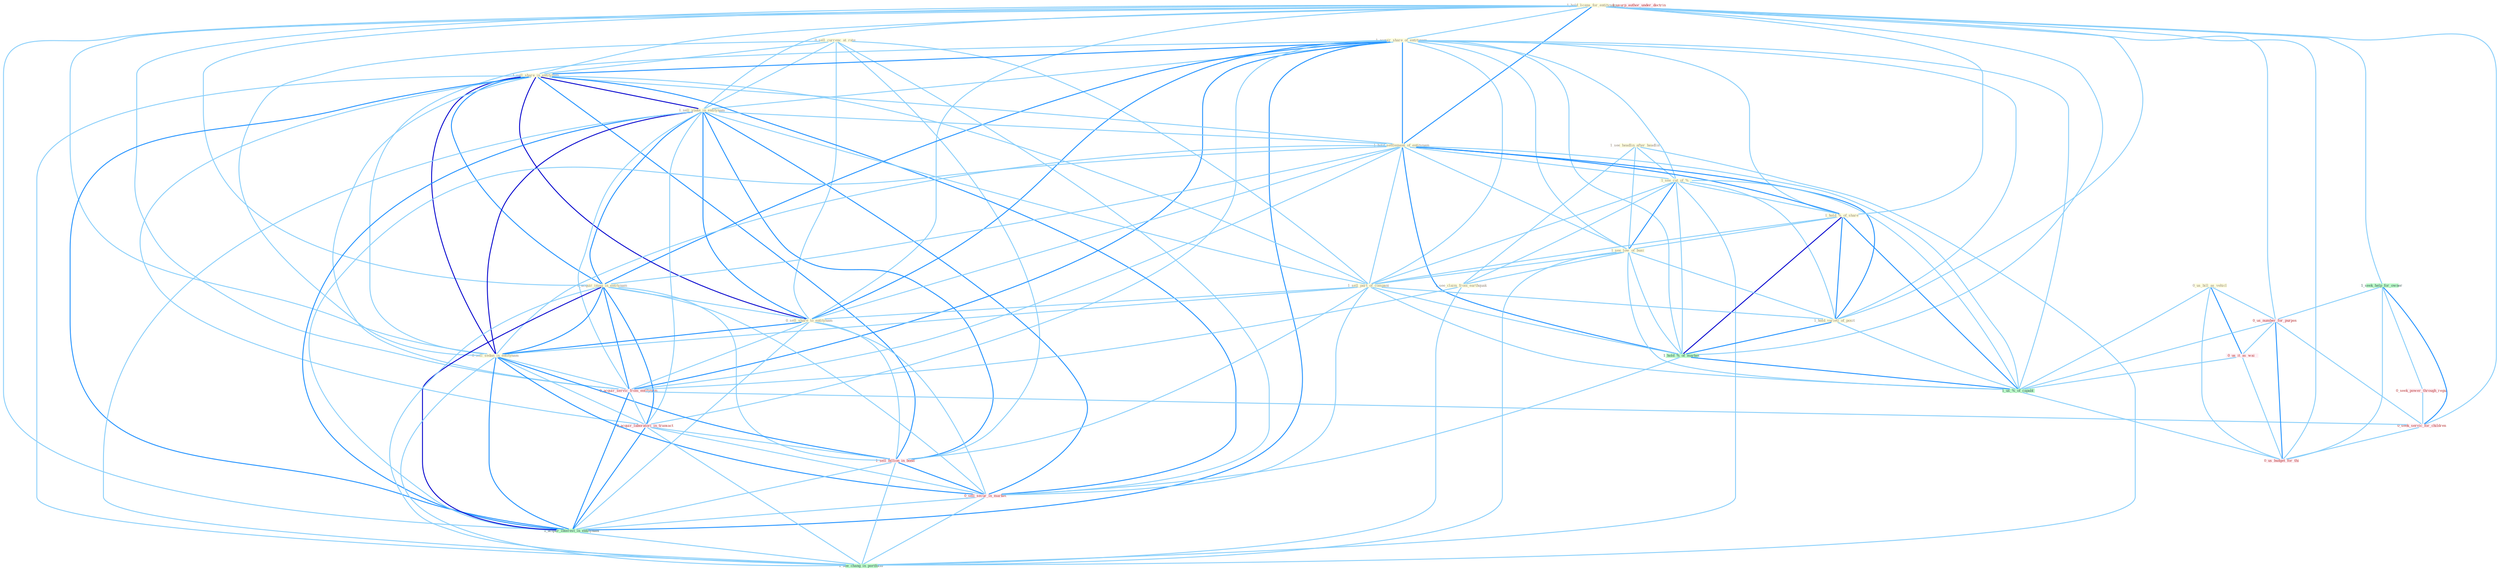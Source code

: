 Graph G{ 
    node
    [shape=polygon,style=filled,width=.5,height=.06,color="#BDFCC9",fixedsize=true,fontsize=4,
    fontcolor="#2f4f4f"];
    {node
    [color="#ffffe0", fontcolor="#8b7d6b"] "1_hold_licens_for_entitynam " "0_sell_currenc_at_rate " "1_acquir_share_of_entitynam " "1_sell_share_in_entitynam " "1_sell_stake_in_entitynam " "1_see_headlin_after_headlin " "1_hold_settlement_of_entitynam " "1_see_cut_of_% " "1_hold_%_of_share " "0_acquir_imag_in_entitynam " "1_see_low_of_busi " "1_sell_part_of_compani " "0_us_bill_as_vehicl " "1_see_claim_from_earthquak " "0_sell_share_to_entitynam " "0_sell_sedan_in_entitynam " "1_hold_varieti_of_posit "}
{node [color="#fff0f5", fontcolor="#b22222"] "0_acquir_servic_from_entitynam " "0_seek_power_through_regul " "0_us_number_for_purpos " "0_acquir_laboratori_in_transact " "1_sell_billion_in_bond " "0_us_it_as_wai " "1_usurp_author_under_doctrin " "0_sell_secur_in_market " "0_seek_servic_for_children " "0_us_budget_for_thi "}
edge [color="#B0E2FF"];

	"1_hold_licens_for_entitynam " -- "1_acquir_share_of_entitynam " [w="1", color="#87cefa" ];
	"1_hold_licens_for_entitynam " -- "1_sell_share_in_entitynam " [w="1", color="#87cefa" ];
	"1_hold_licens_for_entitynam " -- "1_sell_stake_in_entitynam " [w="1", color="#87cefa" ];
	"1_hold_licens_for_entitynam " -- "1_hold_settlement_of_entitynam " [w="2", color="#1e90ff" , len=0.8];
	"1_hold_licens_for_entitynam " -- "1_hold_%_of_share " [w="1", color="#87cefa" ];
	"1_hold_licens_for_entitynam " -- "0_acquir_imag_in_entitynam " [w="1", color="#87cefa" ];
	"1_hold_licens_for_entitynam " -- "0_sell_share_to_entitynam " [w="1", color="#87cefa" ];
	"1_hold_licens_for_entitynam " -- "0_sell_sedan_in_entitynam " [w="1", color="#87cefa" ];
	"1_hold_licens_for_entitynam " -- "1_hold_varieti_of_posit " [w="1", color="#87cefa" ];
	"1_hold_licens_for_entitynam " -- "1_seek_help_for_owner " [w="1", color="#87cefa" ];
	"1_hold_licens_for_entitynam " -- "0_acquir_servic_from_entitynam " [w="1", color="#87cefa" ];
	"1_hold_licens_for_entitynam " -- "1_hold_%_of_market " [w="1", color="#87cefa" ];
	"1_hold_licens_for_entitynam " -- "0_us_number_for_purpos " [w="1", color="#87cefa" ];
	"1_hold_licens_for_entitynam " -- "1_acquir_interest_in_entitynam " [w="1", color="#87cefa" ];
	"1_hold_licens_for_entitynam " -- "0_seek_servic_for_children " [w="1", color="#87cefa" ];
	"1_hold_licens_for_entitynam " -- "0_us_budget_for_thi " [w="1", color="#87cefa" ];
	"0_sell_currenc_at_rate " -- "1_sell_share_in_entitynam " [w="1", color="#87cefa" ];
	"0_sell_currenc_at_rate " -- "1_sell_stake_in_entitynam " [w="1", color="#87cefa" ];
	"0_sell_currenc_at_rate " -- "1_sell_part_of_compani " [w="1", color="#87cefa" ];
	"0_sell_currenc_at_rate " -- "0_sell_share_to_entitynam " [w="1", color="#87cefa" ];
	"0_sell_currenc_at_rate " -- "0_sell_sedan_in_entitynam " [w="1", color="#87cefa" ];
	"0_sell_currenc_at_rate " -- "1_sell_billion_in_bond " [w="1", color="#87cefa" ];
	"0_sell_currenc_at_rate " -- "0_sell_secur_in_market " [w="1", color="#87cefa" ];
	"1_acquir_share_of_entitynam " -- "1_sell_share_in_entitynam " [w="2", color="#1e90ff" , len=0.8];
	"1_acquir_share_of_entitynam " -- "1_sell_stake_in_entitynam " [w="1", color="#87cefa" ];
	"1_acquir_share_of_entitynam " -- "1_hold_settlement_of_entitynam " [w="2", color="#1e90ff" , len=0.8];
	"1_acquir_share_of_entitynam " -- "1_see_cut_of_% " [w="1", color="#87cefa" ];
	"1_acquir_share_of_entitynam " -- "1_hold_%_of_share " [w="1", color="#87cefa" ];
	"1_acquir_share_of_entitynam " -- "0_acquir_imag_in_entitynam " [w="2", color="#1e90ff" , len=0.8];
	"1_acquir_share_of_entitynam " -- "1_see_low_of_busi " [w="1", color="#87cefa" ];
	"1_acquir_share_of_entitynam " -- "1_sell_part_of_compani " [w="1", color="#87cefa" ];
	"1_acquir_share_of_entitynam " -- "0_sell_share_to_entitynam " [w="2", color="#1e90ff" , len=0.8];
	"1_acquir_share_of_entitynam " -- "0_sell_sedan_in_entitynam " [w="1", color="#87cefa" ];
	"1_acquir_share_of_entitynam " -- "1_hold_varieti_of_posit " [w="1", color="#87cefa" ];
	"1_acquir_share_of_entitynam " -- "0_acquir_servic_from_entitynam " [w="2", color="#1e90ff" , len=0.8];
	"1_acquir_share_of_entitynam " -- "1_hold_%_of_market " [w="1", color="#87cefa" ];
	"1_acquir_share_of_entitynam " -- "0_acquir_laboratori_in_transact " [w="1", color="#87cefa" ];
	"1_acquir_share_of_entitynam " -- "1_us_%_of_capabl " [w="1", color="#87cefa" ];
	"1_acquir_share_of_entitynam " -- "1_acquir_interest_in_entitynam " [w="2", color="#1e90ff" , len=0.8];
	"1_sell_share_in_entitynam " -- "1_sell_stake_in_entitynam " [w="3", color="#0000cd" , len=0.6];
	"1_sell_share_in_entitynam " -- "1_hold_settlement_of_entitynam " [w="1", color="#87cefa" ];
	"1_sell_share_in_entitynam " -- "0_acquir_imag_in_entitynam " [w="2", color="#1e90ff" , len=0.8];
	"1_sell_share_in_entitynam " -- "1_sell_part_of_compani " [w="1", color="#87cefa" ];
	"1_sell_share_in_entitynam " -- "0_sell_share_to_entitynam " [w="3", color="#0000cd" , len=0.6];
	"1_sell_share_in_entitynam " -- "0_sell_sedan_in_entitynam " [w="3", color="#0000cd" , len=0.6];
	"1_sell_share_in_entitynam " -- "0_acquir_servic_from_entitynam " [w="1", color="#87cefa" ];
	"1_sell_share_in_entitynam " -- "0_acquir_laboratori_in_transact " [w="1", color="#87cefa" ];
	"1_sell_share_in_entitynam " -- "1_sell_billion_in_bond " [w="2", color="#1e90ff" , len=0.8];
	"1_sell_share_in_entitynam " -- "0_sell_secur_in_market " [w="2", color="#1e90ff" , len=0.8];
	"1_sell_share_in_entitynam " -- "1_acquir_interest_in_entitynam " [w="2", color="#1e90ff" , len=0.8];
	"1_sell_share_in_entitynam " -- "1_see_chang_in_portfolio " [w="1", color="#87cefa" ];
	"1_sell_stake_in_entitynam " -- "1_hold_settlement_of_entitynam " [w="1", color="#87cefa" ];
	"1_sell_stake_in_entitynam " -- "0_acquir_imag_in_entitynam " [w="2", color="#1e90ff" , len=0.8];
	"1_sell_stake_in_entitynam " -- "1_sell_part_of_compani " [w="1", color="#87cefa" ];
	"1_sell_stake_in_entitynam " -- "0_sell_share_to_entitynam " [w="2", color="#1e90ff" , len=0.8];
	"1_sell_stake_in_entitynam " -- "0_sell_sedan_in_entitynam " [w="3", color="#0000cd" , len=0.6];
	"1_sell_stake_in_entitynam " -- "0_acquir_servic_from_entitynam " [w="1", color="#87cefa" ];
	"1_sell_stake_in_entitynam " -- "0_acquir_laboratori_in_transact " [w="1", color="#87cefa" ];
	"1_sell_stake_in_entitynam " -- "1_sell_billion_in_bond " [w="2", color="#1e90ff" , len=0.8];
	"1_sell_stake_in_entitynam " -- "0_sell_secur_in_market " [w="2", color="#1e90ff" , len=0.8];
	"1_sell_stake_in_entitynam " -- "1_acquir_interest_in_entitynam " [w="2", color="#1e90ff" , len=0.8];
	"1_sell_stake_in_entitynam " -- "1_see_chang_in_portfolio " [w="1", color="#87cefa" ];
	"1_see_headlin_after_headlin " -- "1_see_cut_of_% " [w="1", color="#87cefa" ];
	"1_see_headlin_after_headlin " -- "1_see_low_of_busi " [w="1", color="#87cefa" ];
	"1_see_headlin_after_headlin " -- "1_see_claim_from_earthquak " [w="1", color="#87cefa" ];
	"1_see_headlin_after_headlin " -- "1_see_chang_in_portfolio " [w="1", color="#87cefa" ];
	"1_hold_settlement_of_entitynam " -- "1_see_cut_of_% " [w="1", color="#87cefa" ];
	"1_hold_settlement_of_entitynam " -- "1_hold_%_of_share " [w="2", color="#1e90ff" , len=0.8];
	"1_hold_settlement_of_entitynam " -- "0_acquir_imag_in_entitynam " [w="1", color="#87cefa" ];
	"1_hold_settlement_of_entitynam " -- "1_see_low_of_busi " [w="1", color="#87cefa" ];
	"1_hold_settlement_of_entitynam " -- "1_sell_part_of_compani " [w="1", color="#87cefa" ];
	"1_hold_settlement_of_entitynam " -- "0_sell_share_to_entitynam " [w="1", color="#87cefa" ];
	"1_hold_settlement_of_entitynam " -- "0_sell_sedan_in_entitynam " [w="1", color="#87cefa" ];
	"1_hold_settlement_of_entitynam " -- "1_hold_varieti_of_posit " [w="2", color="#1e90ff" , len=0.8];
	"1_hold_settlement_of_entitynam " -- "0_acquir_servic_from_entitynam " [w="1", color="#87cefa" ];
	"1_hold_settlement_of_entitynam " -- "1_hold_%_of_market " [w="2", color="#1e90ff" , len=0.8];
	"1_hold_settlement_of_entitynam " -- "1_us_%_of_capabl " [w="1", color="#87cefa" ];
	"1_hold_settlement_of_entitynam " -- "1_acquir_interest_in_entitynam " [w="1", color="#87cefa" ];
	"1_see_cut_of_% " -- "1_hold_%_of_share " [w="1", color="#87cefa" ];
	"1_see_cut_of_% " -- "1_see_low_of_busi " [w="2", color="#1e90ff" , len=0.8];
	"1_see_cut_of_% " -- "1_sell_part_of_compani " [w="1", color="#87cefa" ];
	"1_see_cut_of_% " -- "1_see_claim_from_earthquak " [w="1", color="#87cefa" ];
	"1_see_cut_of_% " -- "1_hold_varieti_of_posit " [w="1", color="#87cefa" ];
	"1_see_cut_of_% " -- "1_hold_%_of_market " [w="1", color="#87cefa" ];
	"1_see_cut_of_% " -- "1_us_%_of_capabl " [w="1", color="#87cefa" ];
	"1_see_cut_of_% " -- "1_see_chang_in_portfolio " [w="1", color="#87cefa" ];
	"1_hold_%_of_share " -- "1_see_low_of_busi " [w="1", color="#87cefa" ];
	"1_hold_%_of_share " -- "1_sell_part_of_compani " [w="1", color="#87cefa" ];
	"1_hold_%_of_share " -- "1_hold_varieti_of_posit " [w="2", color="#1e90ff" , len=0.8];
	"1_hold_%_of_share " -- "1_hold_%_of_market " [w="3", color="#0000cd" , len=0.6];
	"1_hold_%_of_share " -- "1_us_%_of_capabl " [w="2", color="#1e90ff" , len=0.8];
	"0_acquir_imag_in_entitynam " -- "0_sell_share_to_entitynam " [w="1", color="#87cefa" ];
	"0_acquir_imag_in_entitynam " -- "0_sell_sedan_in_entitynam " [w="2", color="#1e90ff" , len=0.8];
	"0_acquir_imag_in_entitynam " -- "0_acquir_servic_from_entitynam " [w="2", color="#1e90ff" , len=0.8];
	"0_acquir_imag_in_entitynam " -- "0_acquir_laboratori_in_transact " [w="2", color="#1e90ff" , len=0.8];
	"0_acquir_imag_in_entitynam " -- "1_sell_billion_in_bond " [w="1", color="#87cefa" ];
	"0_acquir_imag_in_entitynam " -- "0_sell_secur_in_market " [w="1", color="#87cefa" ];
	"0_acquir_imag_in_entitynam " -- "1_acquir_interest_in_entitynam " [w="3", color="#0000cd" , len=0.6];
	"0_acquir_imag_in_entitynam " -- "1_see_chang_in_portfolio " [w="1", color="#87cefa" ];
	"1_see_low_of_busi " -- "1_sell_part_of_compani " [w="1", color="#87cefa" ];
	"1_see_low_of_busi " -- "1_see_claim_from_earthquak " [w="1", color="#87cefa" ];
	"1_see_low_of_busi " -- "1_hold_varieti_of_posit " [w="1", color="#87cefa" ];
	"1_see_low_of_busi " -- "1_hold_%_of_market " [w="1", color="#87cefa" ];
	"1_see_low_of_busi " -- "1_us_%_of_capabl " [w="1", color="#87cefa" ];
	"1_see_low_of_busi " -- "1_see_chang_in_portfolio " [w="1", color="#87cefa" ];
	"1_sell_part_of_compani " -- "0_sell_share_to_entitynam " [w="1", color="#87cefa" ];
	"1_sell_part_of_compani " -- "0_sell_sedan_in_entitynam " [w="1", color="#87cefa" ];
	"1_sell_part_of_compani " -- "1_hold_varieti_of_posit " [w="1", color="#87cefa" ];
	"1_sell_part_of_compani " -- "1_hold_%_of_market " [w="1", color="#87cefa" ];
	"1_sell_part_of_compani " -- "1_sell_billion_in_bond " [w="1", color="#87cefa" ];
	"1_sell_part_of_compani " -- "1_us_%_of_capabl " [w="1", color="#87cefa" ];
	"1_sell_part_of_compani " -- "0_sell_secur_in_market " [w="1", color="#87cefa" ];
	"0_us_bill_as_vehicl " -- "0_us_number_for_purpos " [w="1", color="#87cefa" ];
	"0_us_bill_as_vehicl " -- "0_us_it_as_wai " [w="2", color="#1e90ff" , len=0.8];
	"0_us_bill_as_vehicl " -- "1_us_%_of_capabl " [w="1", color="#87cefa" ];
	"0_us_bill_as_vehicl " -- "0_us_budget_for_thi " [w="1", color="#87cefa" ];
	"1_see_claim_from_earthquak " -- "0_acquir_servic_from_entitynam " [w="1", color="#87cefa" ];
	"1_see_claim_from_earthquak " -- "1_see_chang_in_portfolio " [w="1", color="#87cefa" ];
	"0_sell_share_to_entitynam " -- "0_sell_sedan_in_entitynam " [w="2", color="#1e90ff" , len=0.8];
	"0_sell_share_to_entitynam " -- "0_acquir_servic_from_entitynam " [w="1", color="#87cefa" ];
	"0_sell_share_to_entitynam " -- "1_sell_billion_in_bond " [w="1", color="#87cefa" ];
	"0_sell_share_to_entitynam " -- "0_sell_secur_in_market " [w="1", color="#87cefa" ];
	"0_sell_share_to_entitynam " -- "1_acquir_interest_in_entitynam " [w="1", color="#87cefa" ];
	"0_sell_sedan_in_entitynam " -- "0_acquir_servic_from_entitynam " [w="1", color="#87cefa" ];
	"0_sell_sedan_in_entitynam " -- "0_acquir_laboratori_in_transact " [w="1", color="#87cefa" ];
	"0_sell_sedan_in_entitynam " -- "1_sell_billion_in_bond " [w="2", color="#1e90ff" , len=0.8];
	"0_sell_sedan_in_entitynam " -- "0_sell_secur_in_market " [w="2", color="#1e90ff" , len=0.8];
	"0_sell_sedan_in_entitynam " -- "1_acquir_interest_in_entitynam " [w="2", color="#1e90ff" , len=0.8];
	"0_sell_sedan_in_entitynam " -- "1_see_chang_in_portfolio " [w="1", color="#87cefa" ];
	"1_hold_varieti_of_posit " -- "1_hold_%_of_market " [w="2", color="#1e90ff" , len=0.8];
	"1_hold_varieti_of_posit " -- "1_us_%_of_capabl " [w="1", color="#87cefa" ];
	"1_seek_help_for_owner " -- "0_seek_power_through_regul " [w="1", color="#87cefa" ];
	"1_seek_help_for_owner " -- "0_us_number_for_purpos " [w="1", color="#87cefa" ];
	"1_seek_help_for_owner " -- "0_seek_servic_for_children " [w="2", color="#1e90ff" , len=0.8];
	"1_seek_help_for_owner " -- "0_us_budget_for_thi " [w="1", color="#87cefa" ];
	"0_acquir_servic_from_entitynam " -- "0_acquir_laboratori_in_transact " [w="1", color="#87cefa" ];
	"0_acquir_servic_from_entitynam " -- "1_acquir_interest_in_entitynam " [w="2", color="#1e90ff" , len=0.8];
	"0_acquir_servic_from_entitynam " -- "0_seek_servic_for_children " [w="1", color="#87cefa" ];
	"1_hold_%_of_market " -- "1_us_%_of_capabl " [w="2", color="#1e90ff" , len=0.8];
	"1_hold_%_of_market " -- "0_sell_secur_in_market " [w="1", color="#87cefa" ];
	"0_seek_power_through_regul " -- "0_seek_servic_for_children " [w="1", color="#87cefa" ];
	"0_us_number_for_purpos " -- "0_us_it_as_wai " [w="1", color="#87cefa" ];
	"0_us_number_for_purpos " -- "1_us_%_of_capabl " [w="1", color="#87cefa" ];
	"0_us_number_for_purpos " -- "0_seek_servic_for_children " [w="1", color="#87cefa" ];
	"0_us_number_for_purpos " -- "0_us_budget_for_thi " [w="2", color="#1e90ff" , len=0.8];
	"0_acquir_laboratori_in_transact " -- "1_sell_billion_in_bond " [w="1", color="#87cefa" ];
	"0_acquir_laboratori_in_transact " -- "0_sell_secur_in_market " [w="1", color="#87cefa" ];
	"0_acquir_laboratori_in_transact " -- "1_acquir_interest_in_entitynam " [w="2", color="#1e90ff" , len=0.8];
	"0_acquir_laboratori_in_transact " -- "1_see_chang_in_portfolio " [w="1", color="#87cefa" ];
	"1_sell_billion_in_bond " -- "0_sell_secur_in_market " [w="2", color="#1e90ff" , len=0.8];
	"1_sell_billion_in_bond " -- "1_acquir_interest_in_entitynam " [w="1", color="#87cefa" ];
	"1_sell_billion_in_bond " -- "1_see_chang_in_portfolio " [w="1", color="#87cefa" ];
	"0_us_it_as_wai " -- "1_us_%_of_capabl " [w="1", color="#87cefa" ];
	"0_us_it_as_wai " -- "0_us_budget_for_thi " [w="1", color="#87cefa" ];
	"1_us_%_of_capabl " -- "0_us_budget_for_thi " [w="1", color="#87cefa" ];
	"0_sell_secur_in_market " -- "1_acquir_interest_in_entitynam " [w="1", color="#87cefa" ];
	"0_sell_secur_in_market " -- "1_see_chang_in_portfolio " [w="1", color="#87cefa" ];
	"1_acquir_interest_in_entitynam " -- "1_see_chang_in_portfolio " [w="1", color="#87cefa" ];
	"0_seek_servic_for_children " -- "0_us_budget_for_thi " [w="1", color="#87cefa" ];
}